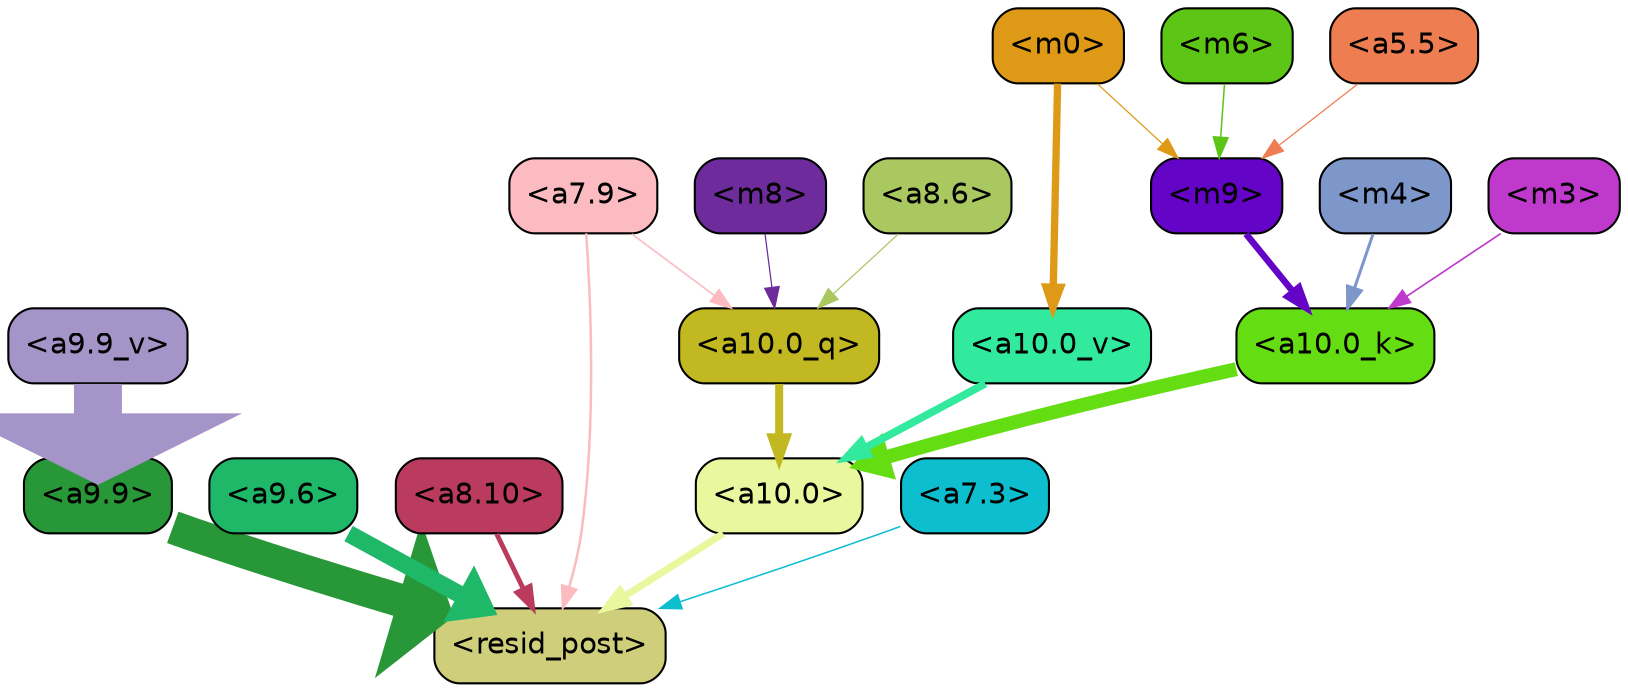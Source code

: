 strict digraph "" {
	graph [bgcolor=transparent,
		layout=dot,
		overlap=false,
		splines=true
	];
	"<a10.0>"	[color=black,
		fillcolor="#e9f89e",
		fontname=Helvetica,
		shape=box,
		style="filled, rounded"];
	"<resid_post>"	[color=black,
		fillcolor="#cfce7b",
		fontname=Helvetica,
		shape=box,
		style="filled, rounded"];
	"<a10.0>" -> "<resid_post>"	[color="#e9f89e",
		penwidth=3.4253244400024414];
	"<a9.9>"	[color=black,
		fillcolor="#279737",
		fontname=Helvetica,
		shape=box,
		style="filled, rounded"];
	"<a9.9>" -> "<resid_post>"	[color="#279737",
		penwidth=16.05378818511963];
	"<a9.6>"	[color=black,
		fillcolor="#1fb768",
		fontname=Helvetica,
		shape=box,
		style="filled, rounded"];
	"<a9.6>" -> "<resid_post>"	[color="#1fb768",
		penwidth=8.33797836303711];
	"<a8.10>"	[color=black,
		fillcolor="#bb3b5f",
		fontname=Helvetica,
		shape=box,
		style="filled, rounded"];
	"<a8.10>" -> "<resid_post>"	[color="#bb3b5f",
		penwidth=2.3390636444091797];
	"<a7.9>"	[color=black,
		fillcolor="#fbbbc0",
		fontname=Helvetica,
		shape=box,
		style="filled, rounded"];
	"<a7.9>" -> "<resid_post>"	[color="#fbbbc0",
		penwidth=1.1926651000976562];
	"<a10.0_q>"	[color=black,
		fillcolor="#c2b922",
		fontname=Helvetica,
		shape=box,
		style="filled, rounded"];
	"<a7.9>" -> "<a10.0_q>"	[color="#fbbbc0",
		penwidth=0.7811813354492188];
	"<a7.3>"	[color=black,
		fillcolor="#0dbece",
		fontname=Helvetica,
		shape=box,
		style="filled, rounded"];
	"<a7.3>" -> "<resid_post>"	[color="#0dbece",
		penwidth=0.7339706420898438];
	"<a10.0_q>" -> "<a10.0>"	[color="#c2b922",
		penwidth=3.861766815185547];
	"<a10.0_k>"	[color=black,
		fillcolor="#65dd13",
		fontname=Helvetica,
		shape=box,
		style="filled, rounded"];
	"<a10.0_k>" -> "<a10.0>"	[color="#65dd13",
		penwidth=6.691814422607422];
	"<a10.0_v>"	[color=black,
		fillcolor="#31ea9d",
		fontname=Helvetica,
		shape=box,
		style="filled, rounded"];
	"<a10.0_v>" -> "<a10.0>"	[color="#31ea9d",
		penwidth=3.703948974609375];
	"<m8>"	[color=black,
		fillcolor="#6d2b9b",
		fontname=Helvetica,
		shape=box,
		style="filled, rounded"];
	"<m8>" -> "<a10.0_q>"	[color="#6d2b9b",
		penwidth=0.6];
	"<a8.6>"	[color=black,
		fillcolor="#aac860",
		fontname=Helvetica,
		shape=box,
		style="filled, rounded"];
	"<a8.6>" -> "<a10.0_q>"	[color="#aac860",
		penwidth=0.6];
	"<m9>"	[color=black,
		fillcolor="#6404c7",
		fontname=Helvetica,
		shape=box,
		style="filled, rounded"];
	"<m9>" -> "<a10.0_k>"	[color="#6404c7",
		penwidth=3.1536026000976562];
	"<m4>"	[color=black,
		fillcolor="#7e97ca",
		fontname=Helvetica,
		shape=box,
		style="filled, rounded"];
	"<m4>" -> "<a10.0_k>"	[color="#7e97ca",
		penwidth=1.4532089233398438];
	"<m3>"	[color=black,
		fillcolor="#bf39cd",
		fontname=Helvetica,
		shape=box,
		style="filled, rounded"];
	"<m3>" -> "<a10.0_k>"	[color="#bf39cd",
		penwidth=0.8012542724609375];
	"<m0>"	[color=black,
		fillcolor="#de9a17",
		fontname=Helvetica,
		shape=box,
		style="filled, rounded"];
	"<m0>" -> "<a10.0_v>"	[color="#de9a17",
		penwidth=3.520832061767578];
	"<m0>" -> "<m9>"	[color="#de9a17",
		penwidth=0.6];
	"<m6>"	[color=black,
		fillcolor="#5dc515",
		fontname=Helvetica,
		shape=box,
		style="filled, rounded"];
	"<m6>" -> "<m9>"	[color="#5dc515",
		penwidth=0.7276992797851562];
	"<a5.5>"	[color=black,
		fillcolor="#ee7e51",
		fontname=Helvetica,
		shape=box,
		style="filled, rounded"];
	"<a5.5>" -> "<m9>"	[color="#ee7e51",
		penwidth=0.6];
	"<a9.9_v>"	[color=black,
		fillcolor="#a594c8",
		fontname=Helvetica,
		shape=box,
		style="filled, rounded"];
	"<a9.9_v>" -> "<a9.9>"	[color="#a594c8",
		penwidth=23.02225112915039];
}
